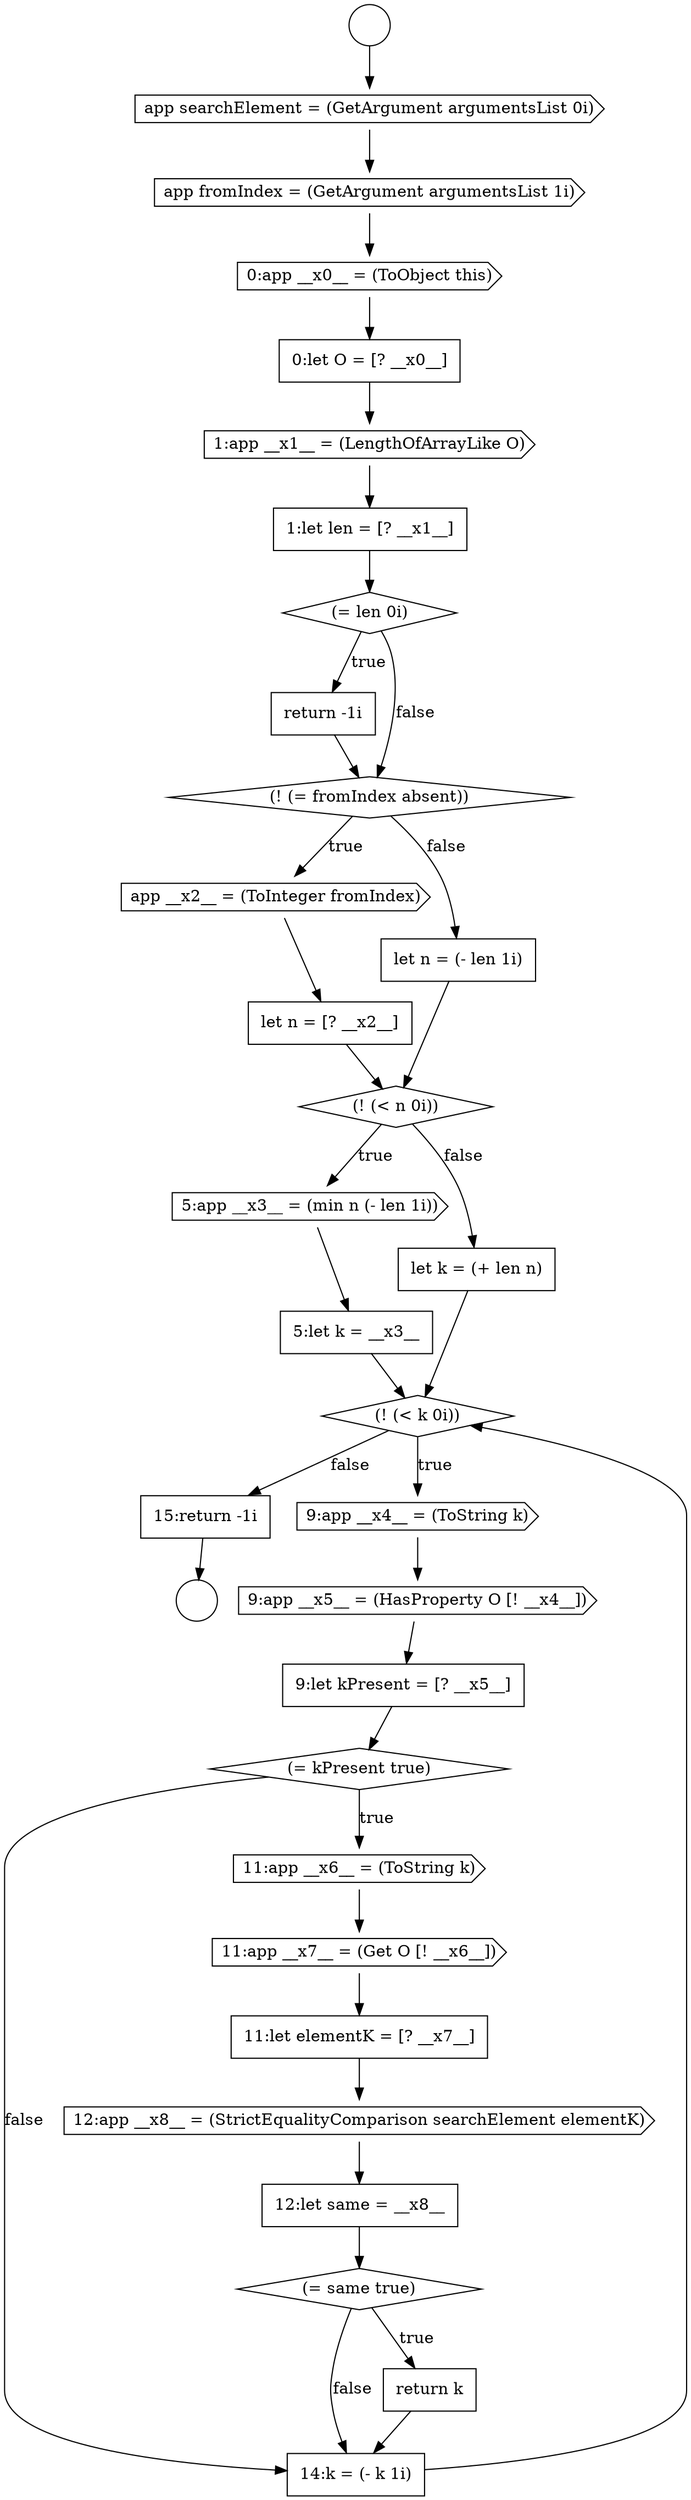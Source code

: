 digraph {
  node15885 [shape=cds, label=<<font color="black">app __x2__ = (ToInteger fromIndex)</font>> color="black" fillcolor="white" style=filled]
  node15881 [shape=none, margin=0, label=<<font color="black">
    <table border="0" cellborder="1" cellspacing="0" cellpadding="10">
      <tr><td align="left">1:let len = [? __x1__]</td></tr>
    </table>
  </font>> color="black" fillcolor="white" style=filled]
  node15900 [shape=cds, label=<<font color="black">12:app __x8__ = (StrictEqualityComparison searchElement elementK)</font>> color="black" fillcolor="white" style=filled]
  node15892 [shape=diamond, label=<<font color="black">(! (&lt; k 0i))</font>> color="black" fillcolor="white" style=filled]
  node15896 [shape=diamond, label=<<font color="black">(= kPresent true)</font>> color="black" fillcolor="white" style=filled]
  node15877 [shape=cds, label=<<font color="black">app fromIndex = (GetArgument argumentsList 1i)</font>> color="black" fillcolor="white" style=filled]
  node15904 [shape=none, margin=0, label=<<font color="black">
    <table border="0" cellborder="1" cellspacing="0" cellpadding="10">
      <tr><td align="left">14:k = (- k 1i)</td></tr>
    </table>
  </font>> color="black" fillcolor="white" style=filled]
  node15902 [shape=diamond, label=<<font color="black">(= same true)</font>> color="black" fillcolor="white" style=filled]
  node15898 [shape=cds, label=<<font color="black">11:app __x7__ = (Get O [! __x6__])</font>> color="black" fillcolor="white" style=filled]
  node15895 [shape=none, margin=0, label=<<font color="black">
    <table border="0" cellborder="1" cellspacing="0" cellpadding="10">
      <tr><td align="left">9:let kPresent = [? __x5__]</td></tr>
    </table>
  </font>> color="black" fillcolor="white" style=filled]
  node15905 [shape=none, margin=0, label=<<font color="black">
    <table border="0" cellborder="1" cellspacing="0" cellpadding="10">
      <tr><td align="left">15:return -1i</td></tr>
    </table>
  </font>> color="black" fillcolor="white" style=filled]
  node15890 [shape=none, margin=0, label=<<font color="black">
    <table border="0" cellborder="1" cellspacing="0" cellpadding="10">
      <tr><td align="left">5:let k = __x3__</td></tr>
    </table>
  </font>> color="black" fillcolor="white" style=filled]
  node15903 [shape=none, margin=0, label=<<font color="black">
    <table border="0" cellborder="1" cellspacing="0" cellpadding="10">
      <tr><td align="left">return k</td></tr>
    </table>
  </font>> color="black" fillcolor="white" style=filled]
  node15875 [shape=circle label=" " color="black" fillcolor="white" style=filled]
  node15894 [shape=cds, label=<<font color="black">9:app __x5__ = (HasProperty O [! __x4__])</font>> color="black" fillcolor="white" style=filled]
  node15899 [shape=none, margin=0, label=<<font color="black">
    <table border="0" cellborder="1" cellspacing="0" cellpadding="10">
      <tr><td align="left">11:let elementK = [? __x7__]</td></tr>
    </table>
  </font>> color="black" fillcolor="white" style=filled]
  node15874 [shape=circle label=" " color="black" fillcolor="white" style=filled]
  node15889 [shape=cds, label=<<font color="black">5:app __x3__ = (min n (- len 1i))</font>> color="black" fillcolor="white" style=filled]
  node15878 [shape=cds, label=<<font color="black">0:app __x0__ = (ToObject this)</font>> color="black" fillcolor="white" style=filled]
  node15893 [shape=cds, label=<<font color="black">9:app __x4__ = (ToString k)</font>> color="black" fillcolor="white" style=filled]
  node15886 [shape=none, margin=0, label=<<font color="black">
    <table border="0" cellborder="1" cellspacing="0" cellpadding="10">
      <tr><td align="left">let n = [? __x2__]</td></tr>
    </table>
  </font>> color="black" fillcolor="white" style=filled]
  node15901 [shape=none, margin=0, label=<<font color="black">
    <table border="0" cellborder="1" cellspacing="0" cellpadding="10">
      <tr><td align="left">12:let same = __x8__</td></tr>
    </table>
  </font>> color="black" fillcolor="white" style=filled]
  node15882 [shape=diamond, label=<<font color="black">(= len 0i)</font>> color="black" fillcolor="white" style=filled]
  node15897 [shape=cds, label=<<font color="black">11:app __x6__ = (ToString k)</font>> color="black" fillcolor="white" style=filled]
  node15876 [shape=cds, label=<<font color="black">app searchElement = (GetArgument argumentsList 0i)</font>> color="black" fillcolor="white" style=filled]
  node15887 [shape=none, margin=0, label=<<font color="black">
    <table border="0" cellborder="1" cellspacing="0" cellpadding="10">
      <tr><td align="left">let n = (- len 1i)</td></tr>
    </table>
  </font>> color="black" fillcolor="white" style=filled]
  node15880 [shape=cds, label=<<font color="black">1:app __x1__ = (LengthOfArrayLike O)</font>> color="black" fillcolor="white" style=filled]
  node15891 [shape=none, margin=0, label=<<font color="black">
    <table border="0" cellborder="1" cellspacing="0" cellpadding="10">
      <tr><td align="left">let k = (+ len n)</td></tr>
    </table>
  </font>> color="black" fillcolor="white" style=filled]
  node15883 [shape=none, margin=0, label=<<font color="black">
    <table border="0" cellborder="1" cellspacing="0" cellpadding="10">
      <tr><td align="left">return -1i</td></tr>
    </table>
  </font>> color="black" fillcolor="white" style=filled]
  node15888 [shape=diamond, label=<<font color="black">(! (&lt; n 0i))</font>> color="black" fillcolor="white" style=filled]
  node15884 [shape=diamond, label=<<font color="black">(! (= fromIndex absent))</font>> color="black" fillcolor="white" style=filled]
  node15879 [shape=none, margin=0, label=<<font color="black">
    <table border="0" cellborder="1" cellspacing="0" cellpadding="10">
      <tr><td align="left">0:let O = [? __x0__]</td></tr>
    </table>
  </font>> color="black" fillcolor="white" style=filled]
  node15898 -> node15899 [ color="black"]
  node15876 -> node15877 [ color="black"]
  node15877 -> node15878 [ color="black"]
  node15880 -> node15881 [ color="black"]
  node15878 -> node15879 [ color="black"]
  node15901 -> node15902 [ color="black"]
  node15895 -> node15896 [ color="black"]
  node15903 -> node15904 [ color="black"]
  node15881 -> node15882 [ color="black"]
  node15894 -> node15895 [ color="black"]
  node15890 -> node15892 [ color="black"]
  node15887 -> node15888 [ color="black"]
  node15879 -> node15880 [ color="black"]
  node15884 -> node15885 [label=<<font color="black">true</font>> color="black"]
  node15884 -> node15887 [label=<<font color="black">false</font>> color="black"]
  node15896 -> node15897 [label=<<font color="black">true</font>> color="black"]
  node15896 -> node15904 [label=<<font color="black">false</font>> color="black"]
  node15874 -> node15876 [ color="black"]
  node15904 -> node15892 [ color="black"]
  node15886 -> node15888 [ color="black"]
  node15897 -> node15898 [ color="black"]
  node15888 -> node15889 [label=<<font color="black">true</font>> color="black"]
  node15888 -> node15891 [label=<<font color="black">false</font>> color="black"]
  node15899 -> node15900 [ color="black"]
  node15891 -> node15892 [ color="black"]
  node15900 -> node15901 [ color="black"]
  node15902 -> node15903 [label=<<font color="black">true</font>> color="black"]
  node15902 -> node15904 [label=<<font color="black">false</font>> color="black"]
  node15883 -> node15884 [ color="black"]
  node15882 -> node15883 [label=<<font color="black">true</font>> color="black"]
  node15882 -> node15884 [label=<<font color="black">false</font>> color="black"]
  node15892 -> node15893 [label=<<font color="black">true</font>> color="black"]
  node15892 -> node15905 [label=<<font color="black">false</font>> color="black"]
  node15905 -> node15875 [ color="black"]
  node15893 -> node15894 [ color="black"]
  node15885 -> node15886 [ color="black"]
  node15889 -> node15890 [ color="black"]
}
